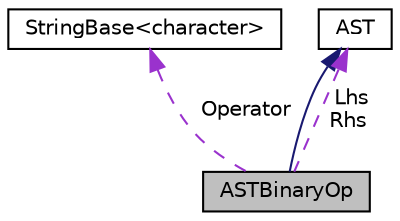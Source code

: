 digraph "ASTBinaryOp"
{
  edge [fontname="Helvetica",fontsize="10",labelfontname="Helvetica",labelfontsize="10"];
  node [fontname="Helvetica",fontsize="10",shape=record];
  Node2 [label="ASTBinaryOp",height=0.2,width=0.4,color="black", fillcolor="grey75", style="filled", fontcolor="black"];
  Node4 [label="StringBase\<character\>",height=0.2,width=0.4,color="black", fillcolor="white", style="filled",URL="$classaworx_1_1lib_1_1strings_1_1StringBase.html"];
  Node3 -> Node2 [dir="back",color="midnightblue",fontsize="10",style="solid",fontname="Helvetica"];
  Node3 -> Node2 [dir="back",color="darkorchid3",fontsize="10",style="dashed",label=" Lhs\nRhs" ,fontname="Helvetica"];
  Node4 -> Node2 [dir="back",color="darkorchid3",fontsize="10",style="dashed",label=" Operator" ,fontname="Helvetica"];
  Node3 [label="AST",height=0.2,width=0.4,color="black", fillcolor="white", style="filled",URL="$structaworx_1_1lib_1_1expressions_1_1detail_1_1AST.html"];
}

